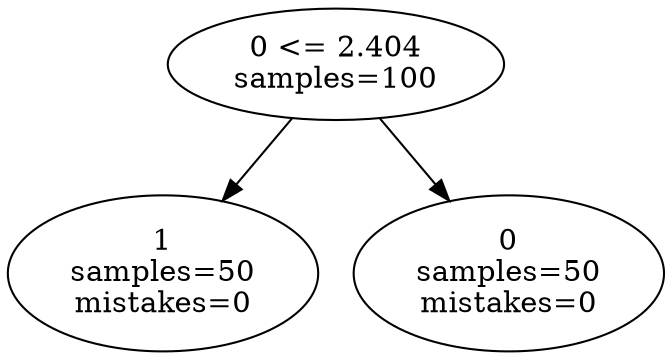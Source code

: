 digraph ClusteringTree {
n_0 [label="0 <= 2.404
samples=\100"];
n_1 [label="1
samples=\50
mistakes=\0"];
n_2 [label="0
samples=\50
mistakes=\0"];
n_0 -> n_1;
n_0 -> n_2;
}
